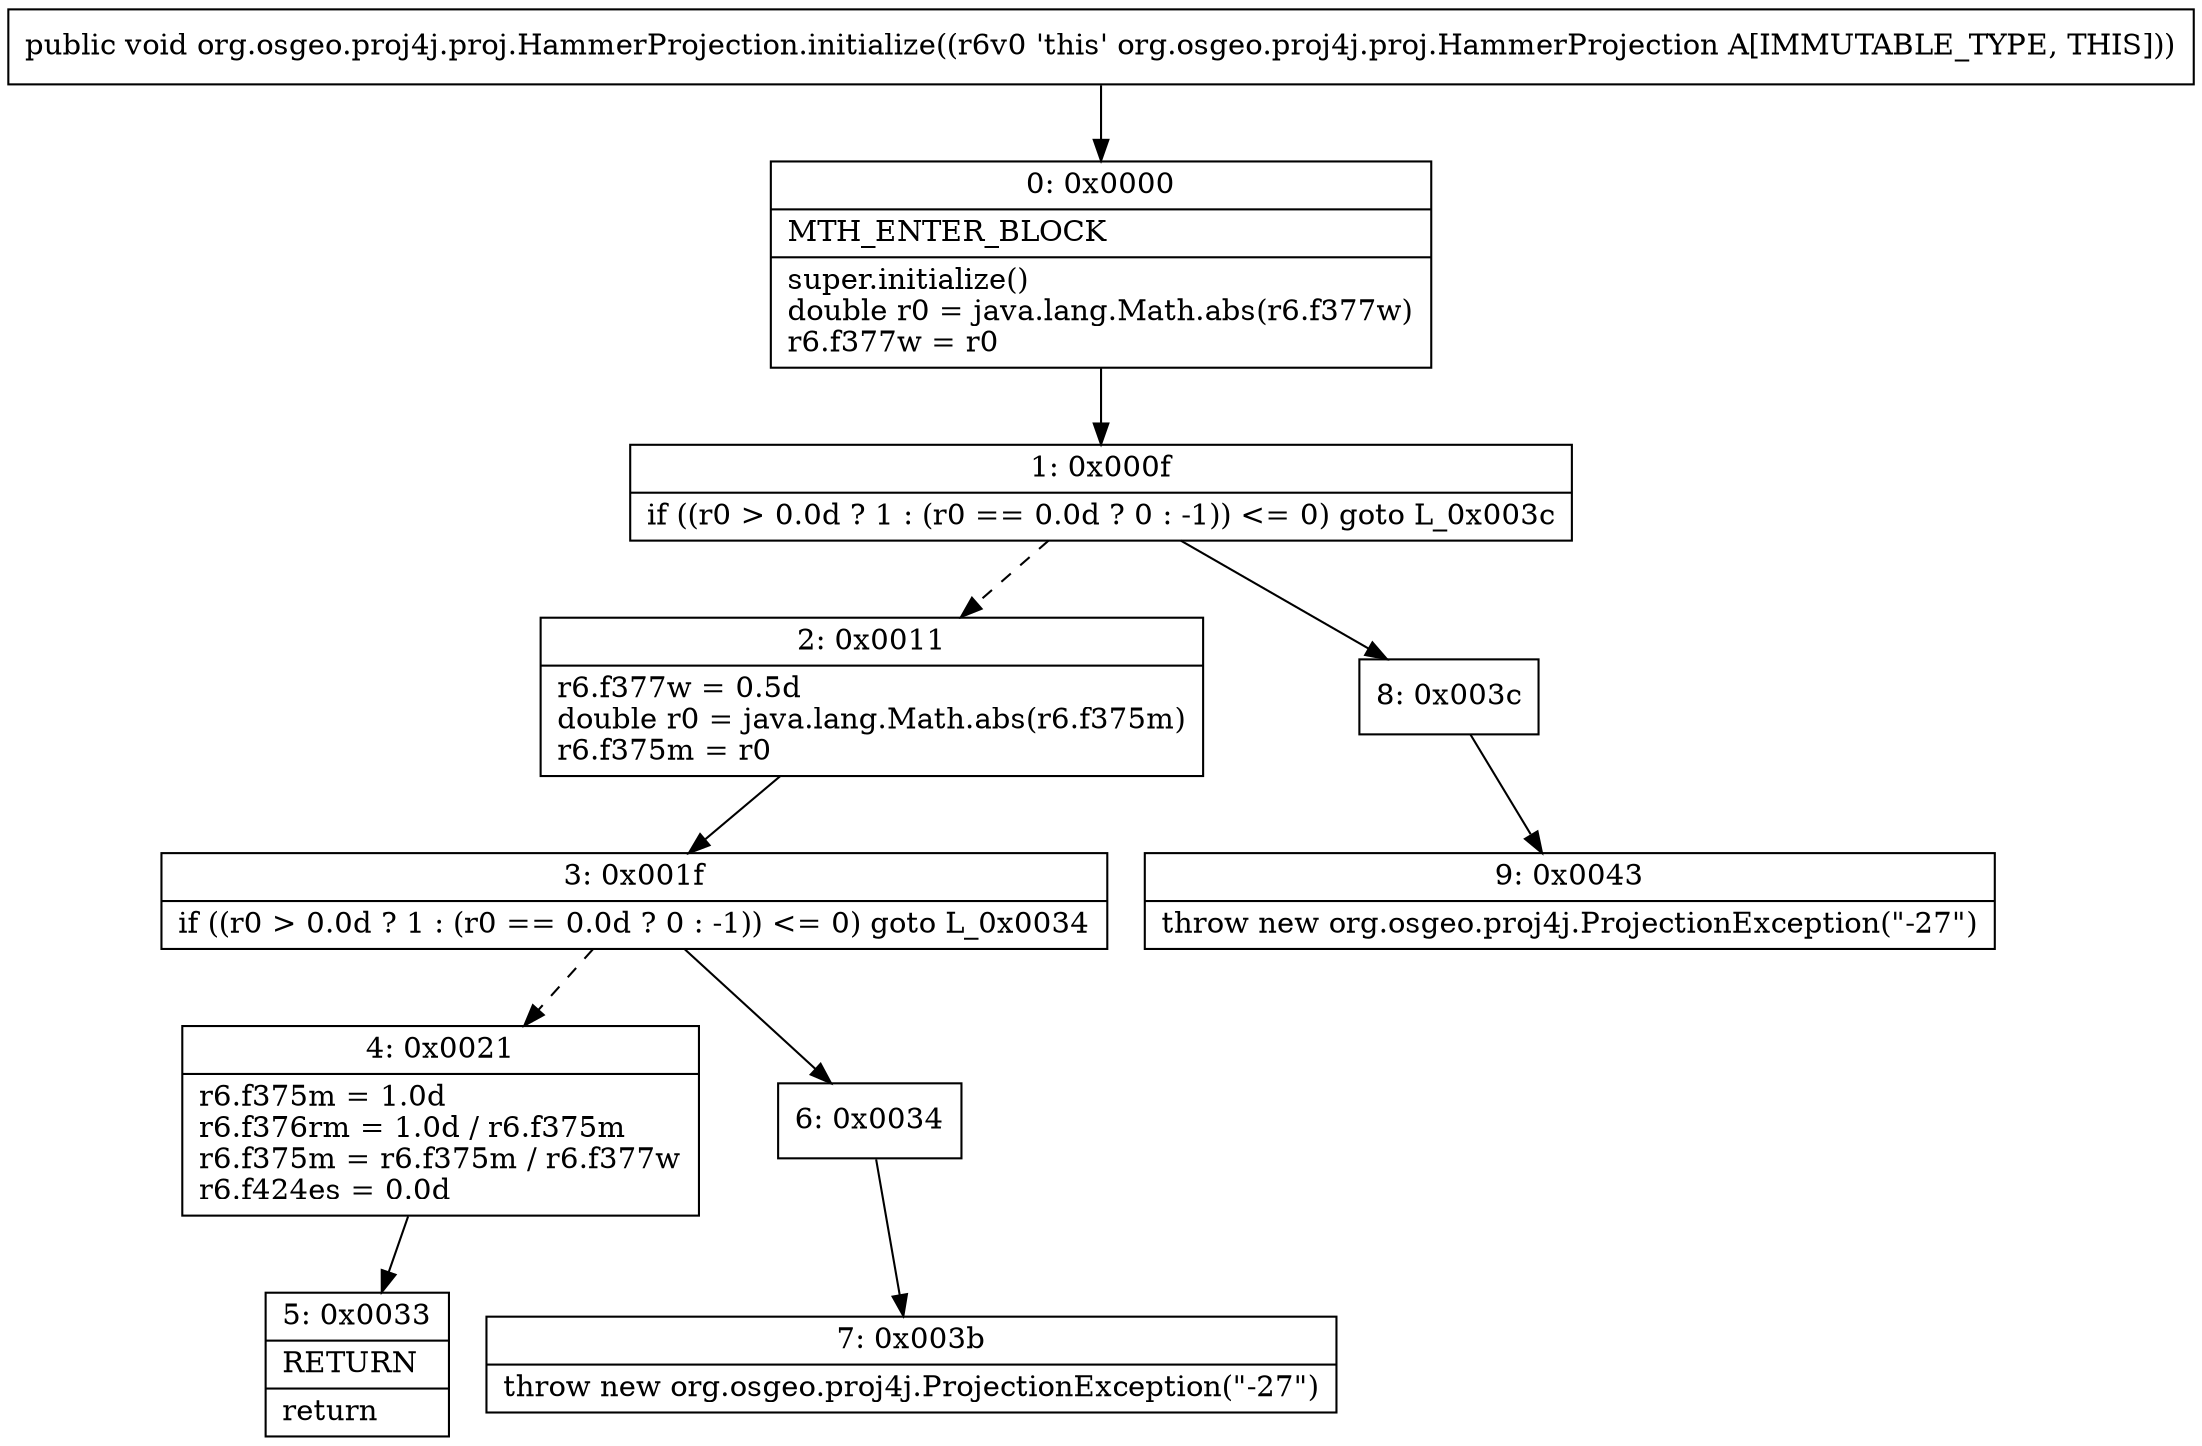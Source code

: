 digraph "CFG fororg.osgeo.proj4j.proj.HammerProjection.initialize()V" {
Node_0 [shape=record,label="{0\:\ 0x0000|MTH_ENTER_BLOCK\l|super.initialize()\ldouble r0 = java.lang.Math.abs(r6.f377w)\lr6.f377w = r0\l}"];
Node_1 [shape=record,label="{1\:\ 0x000f|if ((r0 \> 0.0d ? 1 : (r0 == 0.0d ? 0 : \-1)) \<= 0) goto L_0x003c\l}"];
Node_2 [shape=record,label="{2\:\ 0x0011|r6.f377w = 0.5d\ldouble r0 = java.lang.Math.abs(r6.f375m)\lr6.f375m = r0\l}"];
Node_3 [shape=record,label="{3\:\ 0x001f|if ((r0 \> 0.0d ? 1 : (r0 == 0.0d ? 0 : \-1)) \<= 0) goto L_0x0034\l}"];
Node_4 [shape=record,label="{4\:\ 0x0021|r6.f375m = 1.0d\lr6.f376rm = 1.0d \/ r6.f375m\lr6.f375m = r6.f375m \/ r6.f377w\lr6.f424es = 0.0d\l}"];
Node_5 [shape=record,label="{5\:\ 0x0033|RETURN\l|return\l}"];
Node_6 [shape=record,label="{6\:\ 0x0034}"];
Node_7 [shape=record,label="{7\:\ 0x003b|throw new org.osgeo.proj4j.ProjectionException(\"\-27\")\l}"];
Node_8 [shape=record,label="{8\:\ 0x003c}"];
Node_9 [shape=record,label="{9\:\ 0x0043|throw new org.osgeo.proj4j.ProjectionException(\"\-27\")\l}"];
MethodNode[shape=record,label="{public void org.osgeo.proj4j.proj.HammerProjection.initialize((r6v0 'this' org.osgeo.proj4j.proj.HammerProjection A[IMMUTABLE_TYPE, THIS])) }"];
MethodNode -> Node_0;
Node_0 -> Node_1;
Node_1 -> Node_2[style=dashed];
Node_1 -> Node_8;
Node_2 -> Node_3;
Node_3 -> Node_4[style=dashed];
Node_3 -> Node_6;
Node_4 -> Node_5;
Node_6 -> Node_7;
Node_8 -> Node_9;
}

